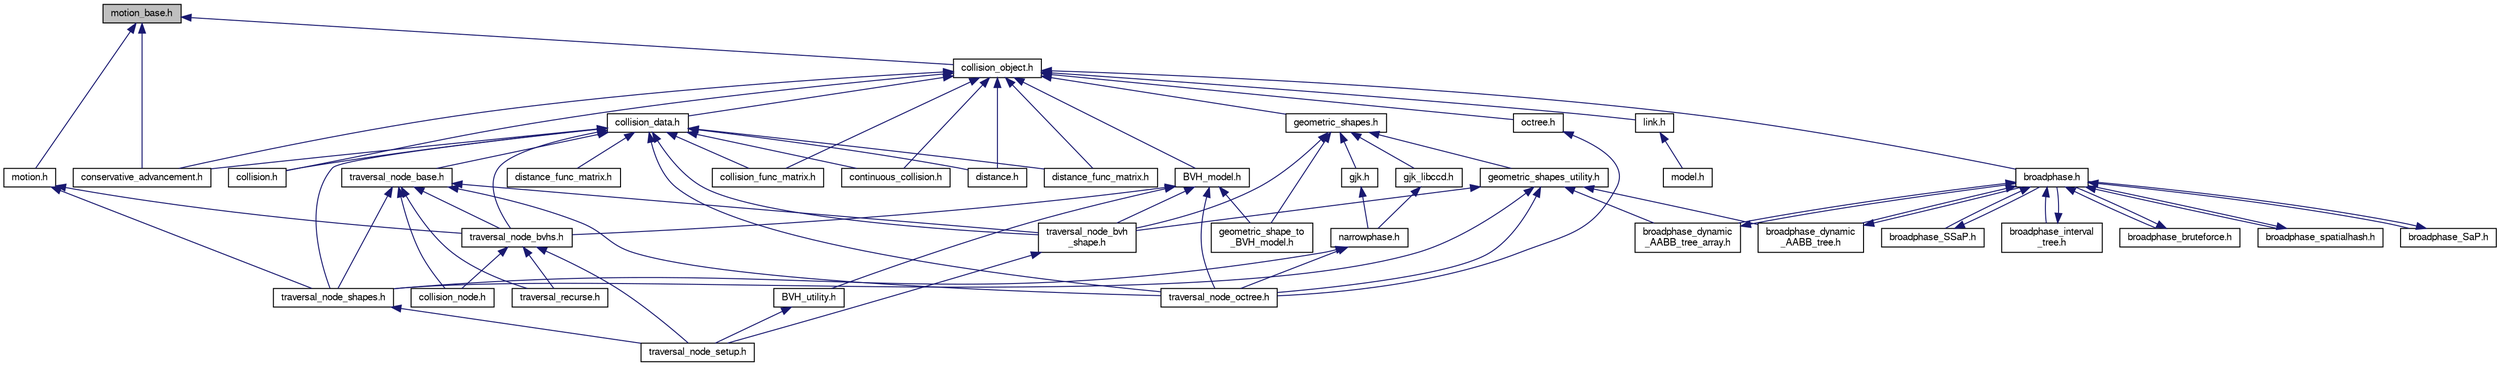 digraph "motion_base.h"
{
  edge [fontname="FreeSans",fontsize="10",labelfontname="FreeSans",labelfontsize="10"];
  node [fontname="FreeSans",fontsize="10",shape=record];
  Node1 [label="motion_base.h",height=0.2,width=0.4,color="black", fillcolor="grey75", style="filled" fontcolor="black"];
  Node1 -> Node2 [dir="back",color="midnightblue",fontsize="10",style="solid",fontname="FreeSans"];
  Node2 [label="collision_object.h",height=0.2,width=0.4,color="black", fillcolor="white", style="filled",URL="$a00249.html"];
  Node2 -> Node3 [dir="back",color="midnightblue",fontsize="10",style="solid",fontname="FreeSans"];
  Node3 [label="link.h",height=0.2,width=0.4,color="black", fillcolor="white", style="filled",URL="$a00282.html"];
  Node3 -> Node4 [dir="back",color="midnightblue",fontsize="10",style="solid",fontname="FreeSans"];
  Node4 [label="model.h",height=0.2,width=0.4,color="black", fillcolor="white", style="filled",URL="$a00286.html"];
  Node2 -> Node5 [dir="back",color="midnightblue",fontsize="10",style="solid",fontname="FreeSans"];
  Node5 [label="broadphase.h",height=0.2,width=0.4,color="black", fillcolor="white", style="filled",URL="$a00227.html"];
  Node5 -> Node6 [dir="back",color="midnightblue",fontsize="10",style="solid",fontname="FreeSans"];
  Node6 [label="broadphase_bruteforce.h",height=0.2,width=0.4,color="black", fillcolor="white", style="filled",URL="$a00228.html"];
  Node6 -> Node5 [dir="back",color="midnightblue",fontsize="10",style="solid",fontname="FreeSans"];
  Node5 -> Node7 [dir="back",color="midnightblue",fontsize="10",style="solid",fontname="FreeSans"];
  Node7 [label="broadphase_spatialhash.h",height=0.2,width=0.4,color="black", fillcolor="white", style="filled",URL="$a00233.html"];
  Node7 -> Node5 [dir="back",color="midnightblue",fontsize="10",style="solid",fontname="FreeSans"];
  Node5 -> Node8 [dir="back",color="midnightblue",fontsize="10",style="solid",fontname="FreeSans"];
  Node8 [label="broadphase_SaP.h",height=0.2,width=0.4,color="black", fillcolor="white", style="filled",URL="$a00232.html"];
  Node8 -> Node5 [dir="back",color="midnightblue",fontsize="10",style="solid",fontname="FreeSans"];
  Node5 -> Node9 [dir="back",color="midnightblue",fontsize="10",style="solid",fontname="FreeSans"];
  Node9 [label="broadphase_SSaP.h",height=0.2,width=0.4,color="black", fillcolor="white", style="filled",URL="$a00235.html"];
  Node9 -> Node5 [dir="back",color="midnightblue",fontsize="10",style="solid",fontname="FreeSans"];
  Node5 -> Node10 [dir="back",color="midnightblue",fontsize="10",style="solid",fontname="FreeSans"];
  Node10 [label="broadphase_interval\l_tree.h",height=0.2,width=0.4,color="black", fillcolor="white", style="filled",URL="$a00231.html"];
  Node10 -> Node5 [dir="back",color="midnightblue",fontsize="10",style="solid",fontname="FreeSans"];
  Node5 -> Node11 [dir="back",color="midnightblue",fontsize="10",style="solid",fontname="FreeSans"];
  Node11 [label="broadphase_dynamic\l_AABB_tree.h",height=0.2,width=0.4,color="black", fillcolor="white", style="filled",URL="$a00229.html"];
  Node11 -> Node5 [dir="back",color="midnightblue",fontsize="10",style="solid",fontname="FreeSans"];
  Node5 -> Node12 [dir="back",color="midnightblue",fontsize="10",style="solid",fontname="FreeSans"];
  Node12 [label="broadphase_dynamic\l_AABB_tree_array.h",height=0.2,width=0.4,color="black", fillcolor="white", style="filled",URL="$a00230.html"];
  Node12 -> Node5 [dir="back",color="midnightblue",fontsize="10",style="solid",fontname="FreeSans"];
  Node2 -> Node13 [dir="back",color="midnightblue",fontsize="10",style="solid",fontname="FreeSans"];
  Node13 [label="geometric_shapes.h",height=0.2,width=0.4,color="black", fillcolor="white", style="filled",URL="$a00261.html"];
  Node13 -> Node14 [dir="back",color="midnightblue",fontsize="10",style="solid",fontname="FreeSans"];
  Node14 [label="geometric_shapes_utility.h",height=0.2,width=0.4,color="black", fillcolor="white", style="filled",URL="$a00262.html"];
  Node14 -> Node11 [dir="back",color="midnightblue",fontsize="10",style="solid",fontname="FreeSans"];
  Node14 -> Node12 [dir="back",color="midnightblue",fontsize="10",style="solid",fontname="FreeSans"];
  Node14 -> Node15 [dir="back",color="midnightblue",fontsize="10",style="solid",fontname="FreeSans"];
  Node15 [label="traversal_node_bvh\l_shape.h",height=0.2,width=0.4,color="black", fillcolor="white", style="filled",URL="$a00312.html"];
  Node15 -> Node16 [dir="back",color="midnightblue",fontsize="10",style="solid",fontname="FreeSans"];
  Node16 [label="traversal_node_setup.h",height=0.2,width=0.4,color="black", fillcolor="white", style="filled",URL="$a00315.html"];
  Node14 -> Node17 [dir="back",color="midnightblue",fontsize="10",style="solid",fontname="FreeSans"];
  Node17 [label="traversal_node_octree.h",height=0.2,width=0.4,color="black", fillcolor="white", style="filled",URL="$a00314.html"];
  Node14 -> Node18 [dir="back",color="midnightblue",fontsize="10",style="solid",fontname="FreeSans"];
  Node18 [label="traversal_node_shapes.h",height=0.2,width=0.4,color="black", fillcolor="white", style="filled",URL="$a00316.html"];
  Node18 -> Node16 [dir="back",color="midnightblue",fontsize="10",style="solid",fontname="FreeSans"];
  Node13 -> Node19 [dir="back",color="midnightblue",fontsize="10",style="solid",fontname="FreeSans"];
  Node19 [label="gjk.h",height=0.2,width=0.4,color="black", fillcolor="white", style="filled",URL="$a00263.html"];
  Node19 -> Node20 [dir="back",color="midnightblue",fontsize="10",style="solid",fontname="FreeSans"];
  Node20 [label="narrowphase.h",height=0.2,width=0.4,color="black", fillcolor="white", style="filled",URL="$a00291.html"];
  Node20 -> Node17 [dir="back",color="midnightblue",fontsize="10",style="solid",fontname="FreeSans"];
  Node20 -> Node18 [dir="back",color="midnightblue",fontsize="10",style="solid",fontname="FreeSans"];
  Node13 -> Node21 [dir="back",color="midnightblue",fontsize="10",style="solid",fontname="FreeSans"];
  Node21 [label="gjk_libccd.h",height=0.2,width=0.4,color="black", fillcolor="white", style="filled",URL="$a00264.html"];
  Node21 -> Node20 [dir="back",color="midnightblue",fontsize="10",style="solid",fontname="FreeSans"];
  Node13 -> Node22 [dir="back",color="midnightblue",fontsize="10",style="solid",fontname="FreeSans"];
  Node22 [label="geometric_shape_to\l_BVH_model.h",height=0.2,width=0.4,color="black", fillcolor="white", style="filled",URL="$a00260.html"];
  Node13 -> Node15 [dir="back",color="midnightblue",fontsize="10",style="solid",fontname="FreeSans"];
  Node2 -> Node23 [dir="back",color="midnightblue",fontsize="10",style="solid",fontname="FreeSans"];
  Node23 [label="BVH_model.h",height=0.2,width=0.4,color="black", fillcolor="white", style="filled",URL="$a00242.html"];
  Node23 -> Node24 [dir="back",color="midnightblue",fontsize="10",style="solid",fontname="FreeSans"];
  Node24 [label="BVH_utility.h",height=0.2,width=0.4,color="black", fillcolor="white", style="filled",URL="$a00243.html"];
  Node24 -> Node16 [dir="back",color="midnightblue",fontsize="10",style="solid",fontname="FreeSans"];
  Node23 -> Node25 [dir="back",color="midnightblue",fontsize="10",style="solid",fontname="FreeSans"];
  Node25 [label="traversal_node_bvhs.h",height=0.2,width=0.4,color="black", fillcolor="white", style="filled",URL="$a00313.html"];
  Node25 -> Node26 [dir="back",color="midnightblue",fontsize="10",style="solid",fontname="FreeSans"];
  Node26 [label="collision_node.h",height=0.2,width=0.4,color="black", fillcolor="white", style="filled",URL="$a00248.html"];
  Node25 -> Node16 [dir="back",color="midnightblue",fontsize="10",style="solid",fontname="FreeSans"];
  Node25 -> Node27 [dir="back",color="midnightblue",fontsize="10",style="solid",fontname="FreeSans"];
  Node27 [label="traversal_recurse.h",height=0.2,width=0.4,color="black", fillcolor="white", style="filled",URL="$a00317.html"];
  Node23 -> Node22 [dir="back",color="midnightblue",fontsize="10",style="solid",fontname="FreeSans"];
  Node23 -> Node15 [dir="back",color="midnightblue",fontsize="10",style="solid",fontname="FreeSans"];
  Node23 -> Node17 [dir="back",color="midnightblue",fontsize="10",style="solid",fontname="FreeSans"];
  Node2 -> Node28 [dir="back",color="midnightblue",fontsize="10",style="solid",fontname="FreeSans"];
  Node28 [label="conservative_advancement.h",height=0.2,width=0.4,color="black", fillcolor="white", style="filled",URL="$a00250.html"];
  Node2 -> Node29 [dir="back",color="midnightblue",fontsize="10",style="solid",fontname="FreeSans"];
  Node29 [label="collision_data.h",height=0.2,width=0.4,color="black", fillcolor="white", style="filled",URL="$a00246.html"];
  Node29 -> Node28 [dir="back",color="midnightblue",fontsize="10",style="solid",fontname="FreeSans"];
  Node29 -> Node30 [dir="back",color="midnightblue",fontsize="10",style="solid",fontname="FreeSans"];
  Node30 [label="collision.h",height=0.2,width=0.4,color="black", fillcolor="white", style="filled",URL="$a00245.html"];
  Node29 -> Node31 [dir="back",color="midnightblue",fontsize="10",style="solid",fontname="FreeSans"];
  Node31 [label="collision_func_matrix.h",height=0.2,width=0.4,color="black", fillcolor="white", style="filled",URL="$a00247.html"];
  Node29 -> Node32 [dir="back",color="midnightblue",fontsize="10",style="solid",fontname="FreeSans"];
  Node32 [label="traversal_node_base.h",height=0.2,width=0.4,color="black", fillcolor="white", style="filled",URL="$a00311.html"];
  Node32 -> Node26 [dir="back",color="midnightblue",fontsize="10",style="solid",fontname="FreeSans"];
  Node32 -> Node25 [dir="back",color="midnightblue",fontsize="10",style="solid",fontname="FreeSans"];
  Node32 -> Node15 [dir="back",color="midnightblue",fontsize="10",style="solid",fontname="FreeSans"];
  Node32 -> Node17 [dir="back",color="midnightblue",fontsize="10",style="solid",fontname="FreeSans"];
  Node32 -> Node18 [dir="back",color="midnightblue",fontsize="10",style="solid",fontname="FreeSans"];
  Node32 -> Node27 [dir="back",color="midnightblue",fontsize="10",style="solid",fontname="FreeSans"];
  Node29 -> Node25 [dir="back",color="midnightblue",fontsize="10",style="solid",fontname="FreeSans"];
  Node29 -> Node33 [dir="back",color="midnightblue",fontsize="10",style="solid",fontname="FreeSans"];
  Node33 [label="continuous_collision.h",height=0.2,width=0.4,color="black", fillcolor="white", style="filled",URL="$a00251.html"];
  Node29 -> Node34 [dir="back",color="midnightblue",fontsize="10",style="solid",fontname="FreeSans"];
  Node34 [label="distance.h",height=0.2,width=0.4,color="black", fillcolor="white", style="filled",URL="$a00254.html"];
  Node29 -> Node35 [dir="back",color="midnightblue",fontsize="10",style="solid",fontname="FreeSans"];
  Node35 [label="distance_func_matrix.h",height=0.2,width=0.4,color="black", fillcolor="white", style="filled",URL="$a00255.html"];
  Node29 -> Node15 [dir="back",color="midnightblue",fontsize="10",style="solid",fontname="FreeSans"];
  Node29 -> Node17 [dir="back",color="midnightblue",fontsize="10",style="solid",fontname="FreeSans"];
  Node29 -> Node18 [dir="back",color="midnightblue",fontsize="10",style="solid",fontname="FreeSans"];
  Node29 -> Node36 [dir="back",color="midnightblue",fontsize="10",style="solid",fontname="FreeSans"];
  Node36 [label="distance_func_matrix.h",height=0.2,width=0.4,color="black", fillcolor="white", style="filled",URL="$a00256.html"];
  Node2 -> Node30 [dir="back",color="midnightblue",fontsize="10",style="solid",fontname="FreeSans"];
  Node2 -> Node31 [dir="back",color="midnightblue",fontsize="10",style="solid",fontname="FreeSans"];
  Node2 -> Node33 [dir="back",color="midnightblue",fontsize="10",style="solid",fontname="FreeSans"];
  Node2 -> Node34 [dir="back",color="midnightblue",fontsize="10",style="solid",fontname="FreeSans"];
  Node2 -> Node35 [dir="back",color="midnightblue",fontsize="10",style="solid",fontname="FreeSans"];
  Node2 -> Node37 [dir="back",color="midnightblue",fontsize="10",style="solid",fontname="FreeSans"];
  Node37 [label="octree.h",height=0.2,width=0.4,color="black", fillcolor="white", style="filled",URL="$a00300.html"];
  Node37 -> Node17 [dir="back",color="midnightblue",fontsize="10",style="solid",fontname="FreeSans"];
  Node1 -> Node28 [dir="back",color="midnightblue",fontsize="10",style="solid",fontname="FreeSans"];
  Node1 -> Node38 [dir="back",color="midnightblue",fontsize="10",style="solid",fontname="FreeSans"];
  Node38 [label="motion.h",height=0.2,width=0.4,color="black", fillcolor="white", style="filled",URL="$a00289.html"];
  Node38 -> Node25 [dir="back",color="midnightblue",fontsize="10",style="solid",fontname="FreeSans"];
  Node38 -> Node18 [dir="back",color="midnightblue",fontsize="10",style="solid",fontname="FreeSans"];
}
